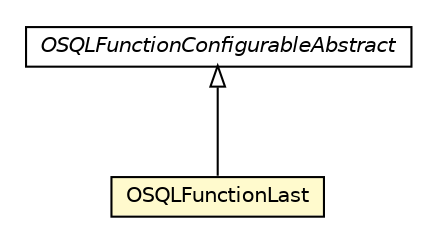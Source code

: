 #!/usr/local/bin/dot
#
# Class diagram 
# Generated by UMLGraph version R5_6-24-gf6e263 (http://www.umlgraph.org/)
#

digraph G {
	edge [fontname="Helvetica",fontsize=10,labelfontname="Helvetica",labelfontsize=10];
	node [fontname="Helvetica",fontsize=10,shape=plaintext];
	nodesep=0.25;
	ranksep=0.5;
	// com.orientechnologies.orient.core.sql.functions.OSQLFunctionConfigurableAbstract
	c5919279 [label=<<table title="com.orientechnologies.orient.core.sql.functions.OSQLFunctionConfigurableAbstract" border="0" cellborder="1" cellspacing="0" cellpadding="2" port="p" href="../OSQLFunctionConfigurableAbstract.html">
		<tr><td><table border="0" cellspacing="0" cellpadding="1">
<tr><td align="center" balign="center"><font face="Helvetica-Oblique"> OSQLFunctionConfigurableAbstract </font></td></tr>
		</table></td></tr>
		</table>>, URL="../OSQLFunctionConfigurableAbstract.html", fontname="Helvetica", fontcolor="black", fontsize=10.0];
	// com.orientechnologies.orient.core.sql.functions.coll.OSQLFunctionLast
	c5919318 [label=<<table title="com.orientechnologies.orient.core.sql.functions.coll.OSQLFunctionLast" border="0" cellborder="1" cellspacing="0" cellpadding="2" port="p" bgcolor="lemonChiffon" href="./OSQLFunctionLast.html">
		<tr><td><table border="0" cellspacing="0" cellpadding="1">
<tr><td align="center" balign="center"> OSQLFunctionLast </td></tr>
		</table></td></tr>
		</table>>, URL="./OSQLFunctionLast.html", fontname="Helvetica", fontcolor="black", fontsize=10.0];
	//com.orientechnologies.orient.core.sql.functions.coll.OSQLFunctionLast extends com.orientechnologies.orient.core.sql.functions.OSQLFunctionConfigurableAbstract
	c5919279:p -> c5919318:p [dir=back,arrowtail=empty];
}

